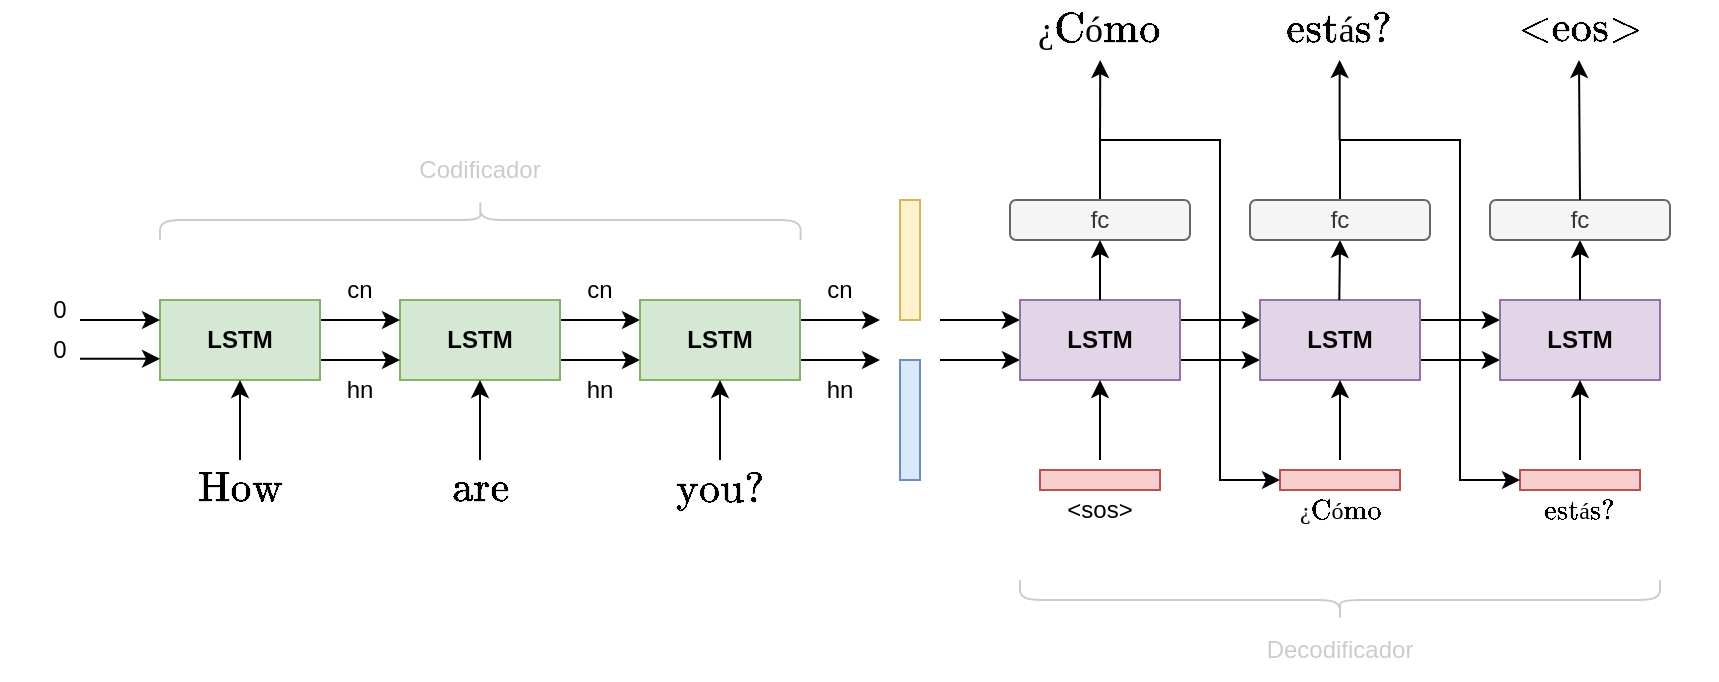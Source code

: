 <mxfile version="22.0.3" type="device">
  <diagram name="Página-1" id="4MRiItUD6FQc88NlOMB_">
    <mxGraphModel dx="1052" dy="655" grid="1" gridSize="10" guides="1" tooltips="1" connect="1" arrows="1" fold="1" page="1" pageScale="1" pageWidth="827" pageHeight="1169" math="1" shadow="0">
      <root>
        <mxCell id="0" />
        <mxCell id="1" parent="0" />
        <mxCell id="jLAoZJQD1tobSa1uNUK7-19" value="0" style="text;html=1;strokeColor=none;fillColor=none;align=center;verticalAlign=middle;whiteSpace=wrap;rounded=0;" parent="1" vertex="1">
          <mxGeometry y="470" width="60" height="30" as="geometry" />
        </mxCell>
        <mxCell id="jLAoZJQD1tobSa1uNUK7-20" value="0" style="text;html=1;strokeColor=none;fillColor=none;align=center;verticalAlign=middle;whiteSpace=wrap;rounded=0;" parent="1" vertex="1">
          <mxGeometry y="490" width="60" height="30" as="geometry" />
        </mxCell>
        <mxCell id="jLAoZJQD1tobSa1uNUK7-30" value="" style="group" parent="1" vertex="1" connectable="0">
          <mxGeometry x="200" y="460" width="130" height="130" as="geometry" />
        </mxCell>
        <mxCell id="jLAoZJQD1tobSa1uNUK7-31" style="edgeStyle=orthogonalEdgeStyle;rounded=0;orthogonalLoop=1;jettySize=auto;html=1;exitX=1;exitY=0.25;exitDx=0;exitDy=0;entryX=0;entryY=0.25;entryDx=0;entryDy=0;" parent="jLAoZJQD1tobSa1uNUK7-30" source="jLAoZJQD1tobSa1uNUK7-33" edge="1">
          <mxGeometry relative="1" as="geometry">
            <mxPoint x="120" y="30" as="targetPoint" />
          </mxGeometry>
        </mxCell>
        <mxCell id="jLAoZJQD1tobSa1uNUK7-32" style="edgeStyle=orthogonalEdgeStyle;rounded=0;orthogonalLoop=1;jettySize=auto;html=1;exitX=1;exitY=0.75;exitDx=0;exitDy=0;entryX=0;entryY=0.75;entryDx=0;entryDy=0;" parent="jLAoZJQD1tobSa1uNUK7-30" source="jLAoZJQD1tobSa1uNUK7-33" edge="1">
          <mxGeometry relative="1" as="geometry">
            <mxPoint x="120" y="50" as="targetPoint" />
          </mxGeometry>
        </mxCell>
        <mxCell id="jLAoZJQD1tobSa1uNUK7-33" value="&lt;b&gt;LSTM&lt;/b&gt;" style="rounded=0;whiteSpace=wrap;html=1;fillColor=#d5e8d4;strokeColor=#82b366;" parent="jLAoZJQD1tobSa1uNUK7-30" vertex="1">
          <mxGeometry y="20" width="80" height="40" as="geometry" />
        </mxCell>
        <mxCell id="jLAoZJQD1tobSa1uNUK7-34" value="" style="endArrow=classic;html=1;rounded=0;entryX=0.5;entryY=1;entryDx=0;entryDy=0;" parent="jLAoZJQD1tobSa1uNUK7-30" target="jLAoZJQD1tobSa1uNUK7-33" edge="1">
          <mxGeometry width="50" height="50" relative="1" as="geometry">
            <mxPoint x="40" y="100" as="sourcePoint" />
            <mxPoint x="230" as="targetPoint" />
          </mxGeometry>
        </mxCell>
        <mxCell id="jLAoZJQD1tobSa1uNUK7-35" value="&lt;font style=&quot;font-size: 18px;&quot;&gt;$$\text{are}$$&lt;/font&gt;" style="text;html=1;strokeColor=none;fillColor=none;align=center;verticalAlign=middle;whiteSpace=wrap;rounded=0;" parent="jLAoZJQD1tobSa1uNUK7-30" vertex="1">
          <mxGeometry x="10" y="100" width="60" height="30" as="geometry" />
        </mxCell>
        <mxCell id="jLAoZJQD1tobSa1uNUK7-36" value="hn" style="text;html=1;strokeColor=none;fillColor=none;align=center;verticalAlign=middle;whiteSpace=wrap;rounded=0;" parent="jLAoZJQD1tobSa1uNUK7-30" vertex="1">
          <mxGeometry x="70" y="50" width="60" height="30" as="geometry" />
        </mxCell>
        <mxCell id="jLAoZJQD1tobSa1uNUK7-37" value="cn" style="text;html=1;strokeColor=none;fillColor=none;align=center;verticalAlign=middle;whiteSpace=wrap;rounded=0;" parent="jLAoZJQD1tobSa1uNUK7-30" vertex="1">
          <mxGeometry x="70" width="60" height="30" as="geometry" />
        </mxCell>
        <mxCell id="jLAoZJQD1tobSa1uNUK7-38" value="" style="group" parent="1" vertex="1" connectable="0">
          <mxGeometry x="320" y="460" width="130" height="130" as="geometry" />
        </mxCell>
        <mxCell id="jLAoZJQD1tobSa1uNUK7-39" style="edgeStyle=orthogonalEdgeStyle;rounded=0;orthogonalLoop=1;jettySize=auto;html=1;exitX=1;exitY=0.25;exitDx=0;exitDy=0;entryX=0;entryY=0.25;entryDx=0;entryDy=0;" parent="jLAoZJQD1tobSa1uNUK7-38" source="jLAoZJQD1tobSa1uNUK7-41" edge="1">
          <mxGeometry relative="1" as="geometry">
            <mxPoint x="120" y="30" as="targetPoint" />
          </mxGeometry>
        </mxCell>
        <mxCell id="jLAoZJQD1tobSa1uNUK7-40" style="edgeStyle=orthogonalEdgeStyle;rounded=0;orthogonalLoop=1;jettySize=auto;html=1;exitX=1;exitY=0.75;exitDx=0;exitDy=0;entryX=0;entryY=0.75;entryDx=0;entryDy=0;" parent="jLAoZJQD1tobSa1uNUK7-38" source="jLAoZJQD1tobSa1uNUK7-41" edge="1">
          <mxGeometry relative="1" as="geometry">
            <mxPoint x="120" y="50" as="targetPoint" />
          </mxGeometry>
        </mxCell>
        <mxCell id="jLAoZJQD1tobSa1uNUK7-41" value="&lt;b&gt;LSTM&lt;/b&gt;" style="rounded=0;whiteSpace=wrap;html=1;fillColor=#d5e8d4;strokeColor=#82b366;" parent="jLAoZJQD1tobSa1uNUK7-38" vertex="1">
          <mxGeometry y="20" width="80" height="40" as="geometry" />
        </mxCell>
        <mxCell id="jLAoZJQD1tobSa1uNUK7-42" value="" style="endArrow=classic;html=1;rounded=0;entryX=0.5;entryY=1;entryDx=0;entryDy=0;" parent="jLAoZJQD1tobSa1uNUK7-38" target="jLAoZJQD1tobSa1uNUK7-41" edge="1">
          <mxGeometry width="50" height="50" relative="1" as="geometry">
            <mxPoint x="40" y="100" as="sourcePoint" />
            <mxPoint x="230" as="targetPoint" />
          </mxGeometry>
        </mxCell>
        <mxCell id="jLAoZJQD1tobSa1uNUK7-43" value="&lt;font style=&quot;font-size: 18px;&quot;&gt;$$\text{you?}$$&lt;/font&gt;" style="text;html=1;strokeColor=none;fillColor=none;align=center;verticalAlign=middle;whiteSpace=wrap;rounded=0;" parent="jLAoZJQD1tobSa1uNUK7-38" vertex="1">
          <mxGeometry x="10" y="100" width="60" height="30" as="geometry" />
        </mxCell>
        <mxCell id="jLAoZJQD1tobSa1uNUK7-44" value="hn" style="text;html=1;strokeColor=none;fillColor=none;align=center;verticalAlign=middle;whiteSpace=wrap;rounded=0;" parent="jLAoZJQD1tobSa1uNUK7-38" vertex="1">
          <mxGeometry x="70" y="50" width="60" height="30" as="geometry" />
        </mxCell>
        <mxCell id="jLAoZJQD1tobSa1uNUK7-45" value="cn" style="text;html=1;strokeColor=none;fillColor=none;align=center;verticalAlign=middle;whiteSpace=wrap;rounded=0;" parent="jLAoZJQD1tobSa1uNUK7-38" vertex="1">
          <mxGeometry x="70" width="60" height="30" as="geometry" />
        </mxCell>
        <mxCell id="jLAoZJQD1tobSa1uNUK7-78" value="" style="rounded=0;whiteSpace=wrap;html=1;fillColor=#fff2cc;strokeColor=#d6b656;" parent="1" vertex="1">
          <mxGeometry x="450" y="430" width="10" height="60" as="geometry" />
        </mxCell>
        <mxCell id="jLAoZJQD1tobSa1uNUK7-79" value="" style="rounded=0;whiteSpace=wrap;html=1;fillColor=#dae8fc;strokeColor=#6c8ebf;" parent="1" vertex="1">
          <mxGeometry x="450" y="510" width="10" height="60" as="geometry" />
        </mxCell>
        <mxCell id="jLAoZJQD1tobSa1uNUK7-94" value="" style="endArrow=classic;html=1;rounded=0;entryX=0;entryY=0.25;entryDx=0;entryDy=0;" parent="1" target="jLAoZJQD1tobSa1uNUK7-88" edge="1">
          <mxGeometry width="50" height="50" relative="1" as="geometry">
            <mxPoint x="470" y="490" as="sourcePoint" />
            <mxPoint x="760" y="380" as="targetPoint" />
          </mxGeometry>
        </mxCell>
        <mxCell id="jLAoZJQD1tobSa1uNUK7-95" value="" style="endArrow=classic;html=1;rounded=0;entryX=0;entryY=0.25;entryDx=0;entryDy=0;" parent="1" edge="1">
          <mxGeometry width="50" height="50" relative="1" as="geometry">
            <mxPoint x="470" y="510" as="sourcePoint" />
            <mxPoint x="510" y="510" as="targetPoint" />
          </mxGeometry>
        </mxCell>
        <mxCell id="jLAoZJQD1tobSa1uNUK7-86" style="edgeStyle=orthogonalEdgeStyle;rounded=0;orthogonalLoop=1;jettySize=auto;html=1;exitX=1;exitY=0.25;exitDx=0;exitDy=0;entryX=0;entryY=0.25;entryDx=0;entryDy=0;" parent="1" source="jLAoZJQD1tobSa1uNUK7-88" edge="1">
          <mxGeometry relative="1" as="geometry">
            <mxPoint x="630" y="490" as="targetPoint" />
          </mxGeometry>
        </mxCell>
        <mxCell id="jLAoZJQD1tobSa1uNUK7-87" style="edgeStyle=orthogonalEdgeStyle;rounded=0;orthogonalLoop=1;jettySize=auto;html=1;exitX=1;exitY=0.75;exitDx=0;exitDy=0;entryX=0;entryY=0.75;entryDx=0;entryDy=0;" parent="1" source="jLAoZJQD1tobSa1uNUK7-88" edge="1">
          <mxGeometry relative="1" as="geometry">
            <mxPoint x="630" y="510" as="targetPoint" />
          </mxGeometry>
        </mxCell>
        <mxCell id="jLAoZJQD1tobSa1uNUK7-88" value="&lt;b&gt;LSTM&lt;/b&gt;" style="rounded=0;whiteSpace=wrap;html=1;fillColor=#e1d5e7;strokeColor=#9673a6;" parent="1" vertex="1">
          <mxGeometry x="510" y="480" width="80" height="40" as="geometry" />
        </mxCell>
        <mxCell id="jLAoZJQD1tobSa1uNUK7-89" value="" style="endArrow=classic;html=1;rounded=0;entryX=0.5;entryY=1;entryDx=0;entryDy=0;" parent="1" target="jLAoZJQD1tobSa1uNUK7-88" edge="1">
          <mxGeometry width="50" height="50" relative="1" as="geometry">
            <mxPoint x="550" y="560" as="sourcePoint" />
            <mxPoint x="740" y="460" as="targetPoint" />
          </mxGeometry>
        </mxCell>
        <mxCell id="jLAoZJQD1tobSa1uNUK7-98" value="" style="rounded=0;whiteSpace=wrap;html=1;fillColor=#f8cecc;strokeColor=#b85450;rotation=90;" parent="1" vertex="1">
          <mxGeometry x="545" y="540" width="10" height="60" as="geometry" />
        </mxCell>
        <mxCell id="jLAoZJQD1tobSa1uNUK7-99" value="&amp;lt;sos&amp;gt;" style="text;html=1;strokeColor=none;fillColor=none;align=center;verticalAlign=middle;whiteSpace=wrap;rounded=0;" parent="1" vertex="1">
          <mxGeometry x="520" y="570" width="60" height="30" as="geometry" />
        </mxCell>
        <mxCell id="jLAoZJQD1tobSa1uNUK7-108" value="" style="endArrow=classic;html=1;rounded=0;exitX=0.5;exitY=0;exitDx=0;exitDy=0;entryX=0;entryY=0;entryDx=0;entryDy=0;" parent="1" source="feMh0CC2xISIuwvhVigZ-1" target="jLAoZJQD1tobSa1uNUK7-118" edge="1">
          <mxGeometry width="50" height="50" relative="1" as="geometry">
            <mxPoint x="620" y="390" as="sourcePoint" />
            <mxPoint x="630" y="570" as="targetPoint" />
            <Array as="points">
              <mxPoint x="550" y="400" />
              <mxPoint x="610" y="400" />
              <mxPoint x="610" y="570" />
            </Array>
          </mxGeometry>
        </mxCell>
        <mxCell id="jLAoZJQD1tobSa1uNUK7-10" style="edgeStyle=orthogonalEdgeStyle;rounded=0;orthogonalLoop=1;jettySize=auto;html=1;exitX=1;exitY=0.25;exitDx=0;exitDy=0;entryX=0;entryY=0.25;entryDx=0;entryDy=0;" parent="1" source="jLAoZJQD1tobSa1uNUK7-1" edge="1">
          <mxGeometry relative="1" as="geometry">
            <mxPoint x="200" y="490" as="targetPoint" />
          </mxGeometry>
        </mxCell>
        <mxCell id="jLAoZJQD1tobSa1uNUK7-12" style="edgeStyle=orthogonalEdgeStyle;rounded=0;orthogonalLoop=1;jettySize=auto;html=1;exitX=1;exitY=0.75;exitDx=0;exitDy=0;entryX=0;entryY=0.75;entryDx=0;entryDy=0;" parent="1" source="jLAoZJQD1tobSa1uNUK7-1" edge="1">
          <mxGeometry relative="1" as="geometry">
            <mxPoint x="200" y="510" as="targetPoint" />
          </mxGeometry>
        </mxCell>
        <mxCell id="jLAoZJQD1tobSa1uNUK7-1" value="&lt;b&gt;LSTM&lt;/b&gt;" style="rounded=0;whiteSpace=wrap;html=1;fillColor=#d5e8d4;strokeColor=#82b366;" parent="1" vertex="1">
          <mxGeometry x="80" y="480" width="80" height="40" as="geometry" />
        </mxCell>
        <mxCell id="jLAoZJQD1tobSa1uNUK7-13" value="" style="endArrow=classic;html=1;rounded=0;entryX=0.5;entryY=1;entryDx=0;entryDy=0;" parent="1" target="jLAoZJQD1tobSa1uNUK7-1" edge="1">
          <mxGeometry width="50" height="50" relative="1" as="geometry">
            <mxPoint x="120" y="560" as="sourcePoint" />
            <mxPoint x="310" y="460" as="targetPoint" />
          </mxGeometry>
        </mxCell>
        <mxCell id="jLAoZJQD1tobSa1uNUK7-14" value="&lt;span style=&quot;font-size: 18px;&quot;&gt;$$\text{How}$$&lt;/span&gt;" style="text;html=1;strokeColor=none;fillColor=none;align=center;verticalAlign=middle;whiteSpace=wrap;rounded=0;" parent="1" vertex="1">
          <mxGeometry x="90" y="560" width="60" height="30" as="geometry" />
        </mxCell>
        <mxCell id="jLAoZJQD1tobSa1uNUK7-15" value="hn" style="text;html=1;strokeColor=none;fillColor=none;align=center;verticalAlign=middle;whiteSpace=wrap;rounded=0;" parent="1" vertex="1">
          <mxGeometry x="150" y="510" width="60" height="30" as="geometry" />
        </mxCell>
        <mxCell id="jLAoZJQD1tobSa1uNUK7-16" value="cn" style="text;html=1;strokeColor=none;fillColor=none;align=center;verticalAlign=middle;whiteSpace=wrap;rounded=0;" parent="1" vertex="1">
          <mxGeometry x="150" y="460" width="60" height="30" as="geometry" />
        </mxCell>
        <mxCell id="jLAoZJQD1tobSa1uNUK7-110" value="&lt;font style=&quot;font-size: 18px;&quot;&gt;$$\text{¿Cómo}$$&lt;/font&gt;" style="text;html=1;strokeColor=none;fillColor=none;align=center;verticalAlign=middle;whiteSpace=wrap;rounded=0;" parent="1" vertex="1">
          <mxGeometry x="520.16" y="330" width="60" height="30" as="geometry" />
        </mxCell>
        <mxCell id="jLAoZJQD1tobSa1uNUK7-111" style="edgeStyle=orthogonalEdgeStyle;rounded=0;orthogonalLoop=1;jettySize=auto;html=1;exitX=1;exitY=0.25;exitDx=0;exitDy=0;entryX=0;entryY=0.25;entryDx=0;entryDy=0;" parent="1" source="jLAoZJQD1tobSa1uNUK7-113" edge="1">
          <mxGeometry relative="1" as="geometry">
            <mxPoint x="750" y="490" as="targetPoint" />
          </mxGeometry>
        </mxCell>
        <mxCell id="jLAoZJQD1tobSa1uNUK7-112" style="edgeStyle=orthogonalEdgeStyle;rounded=0;orthogonalLoop=1;jettySize=auto;html=1;exitX=1;exitY=0.75;exitDx=0;exitDy=0;entryX=0;entryY=0.75;entryDx=0;entryDy=0;" parent="1" source="jLAoZJQD1tobSa1uNUK7-113" edge="1">
          <mxGeometry relative="1" as="geometry">
            <mxPoint x="750" y="510" as="targetPoint" />
          </mxGeometry>
        </mxCell>
        <mxCell id="jLAoZJQD1tobSa1uNUK7-113" value="&lt;b&gt;LSTM&lt;/b&gt;" style="rounded=0;whiteSpace=wrap;html=1;fillColor=#e1d5e7;strokeColor=#9673a6;" parent="1" vertex="1">
          <mxGeometry x="630" y="480" width="80" height="40" as="geometry" />
        </mxCell>
        <mxCell id="jLAoZJQD1tobSa1uNUK7-114" value="" style="endArrow=classic;html=1;rounded=0;entryX=0.5;entryY=1;entryDx=0;entryDy=0;" parent="1" target="jLAoZJQD1tobSa1uNUK7-113" edge="1">
          <mxGeometry width="50" height="50" relative="1" as="geometry">
            <mxPoint x="670" y="560" as="sourcePoint" />
            <mxPoint x="860" y="460" as="targetPoint" />
          </mxGeometry>
        </mxCell>
        <mxCell id="jLAoZJQD1tobSa1uNUK7-117" value="" style="rounded=0;whiteSpace=wrap;html=1;fillColor=#f8cecc;strokeColor=#b85450;rotation=90;" parent="1" vertex="1">
          <mxGeometry x="665" y="540" width="10" height="60" as="geometry" />
        </mxCell>
        <mxCell id="jLAoZJQD1tobSa1uNUK7-118" value="$$\text{¿Cómo}$$" style="text;html=1;strokeColor=none;fillColor=none;align=center;verticalAlign=middle;whiteSpace=wrap;rounded=0;" parent="1" vertex="1">
          <mxGeometry x="640" y="570" width="60" height="30" as="geometry" />
        </mxCell>
        <mxCell id="jLAoZJQD1tobSa1uNUK7-120" value="&lt;font style=&quot;font-size: 18px;&quot;&gt;$$\text{estás?}$$&lt;/font&gt;" style="text;html=1;strokeColor=none;fillColor=none;align=center;verticalAlign=middle;whiteSpace=wrap;rounded=0;" parent="1" vertex="1">
          <mxGeometry x="640.16" y="330" width="60" height="30" as="geometry" />
        </mxCell>
        <mxCell id="jLAoZJQD1tobSa1uNUK7-123" value="&lt;b&gt;LSTM&lt;/b&gt;" style="rounded=0;whiteSpace=wrap;html=1;fillColor=#e1d5e7;strokeColor=#9673a6;" parent="1" vertex="1">
          <mxGeometry x="750" y="480" width="80" height="40" as="geometry" />
        </mxCell>
        <mxCell id="jLAoZJQD1tobSa1uNUK7-124" value="" style="endArrow=classic;html=1;rounded=0;entryX=0.5;entryY=1;entryDx=0;entryDy=0;" parent="1" target="jLAoZJQD1tobSa1uNUK7-123" edge="1">
          <mxGeometry width="50" height="50" relative="1" as="geometry">
            <mxPoint x="790" y="560" as="sourcePoint" />
            <mxPoint x="980" y="460" as="targetPoint" />
          </mxGeometry>
        </mxCell>
        <mxCell id="jLAoZJQD1tobSa1uNUK7-127" value="" style="rounded=0;whiteSpace=wrap;html=1;fillColor=#f8cecc;strokeColor=#b85450;rotation=90;" parent="1" vertex="1">
          <mxGeometry x="785" y="540" width="10" height="60" as="geometry" />
        </mxCell>
        <mxCell id="jLAoZJQD1tobSa1uNUK7-128" value="$$\text{estás?}$$" style="text;html=1;strokeColor=none;fillColor=none;align=center;verticalAlign=middle;whiteSpace=wrap;rounded=0;" parent="1" vertex="1">
          <mxGeometry x="760" y="570" width="60" height="30" as="geometry" />
        </mxCell>
        <mxCell id="jLAoZJQD1tobSa1uNUK7-130" value="&lt;font style=&quot;font-size: 18px;&quot;&gt;$$\text{&amp;lt;eos&amp;gt;}$$&lt;/font&gt;" style="text;html=1;strokeColor=none;fillColor=none;align=center;verticalAlign=middle;whiteSpace=wrap;rounded=0;" parent="1" vertex="1">
          <mxGeometry x="760.16" y="330" width="60" height="30" as="geometry" />
        </mxCell>
        <mxCell id="jLAoZJQD1tobSa1uNUK7-141" value="" style="endArrow=classic;html=1;rounded=0;entryX=0;entryY=0.25;entryDx=0;entryDy=0;" parent="1" edge="1">
          <mxGeometry width="50" height="50" relative="1" as="geometry">
            <mxPoint x="40" y="490" as="sourcePoint" />
            <mxPoint x="80" y="490" as="targetPoint" />
          </mxGeometry>
        </mxCell>
        <mxCell id="jLAoZJQD1tobSa1uNUK7-142" value="" style="endArrow=classic;html=1;rounded=0;entryX=0;entryY=0.25;entryDx=0;entryDy=0;" parent="1" edge="1">
          <mxGeometry width="50" height="50" relative="1" as="geometry">
            <mxPoint x="40" y="509.43" as="sourcePoint" />
            <mxPoint x="80" y="509.43" as="targetPoint" />
          </mxGeometry>
        </mxCell>
        <mxCell id="jLAoZJQD1tobSa1uNUK7-146" value="" style="shape=curlyBracket;whiteSpace=wrap;html=1;rounded=1;labelPosition=left;verticalLabelPosition=middle;align=right;verticalAlign=middle;rotation=-90;fillColor=#f5f5f5;strokeColor=#CCCCCC;fontColor=#333333;size=0.5;" parent="1" vertex="1">
          <mxGeometry x="660" y="470" width="20" height="320" as="geometry" />
        </mxCell>
        <mxCell id="jLAoZJQD1tobSa1uNUK7-147" value="&lt;font color=&quot;#cccccc&quot;&gt;Codificador&lt;/font&gt;" style="text;html=1;strokeColor=none;fillColor=none;align=center;verticalAlign=middle;whiteSpace=wrap;rounded=0;" parent="1" vertex="1">
          <mxGeometry x="210" y="400" width="60" height="30" as="geometry" />
        </mxCell>
        <mxCell id="jLAoZJQD1tobSa1uNUK7-148" value="" style="shape=curlyBracket;whiteSpace=wrap;html=1;rounded=1;labelPosition=left;verticalLabelPosition=middle;align=right;verticalAlign=middle;rotation=90;fillColor=#f5f5f5;strokeColor=#CCCCCC;fontColor=#333333;" parent="1" vertex="1">
          <mxGeometry x="230.16" y="279.84" width="20" height="320.32" as="geometry" />
        </mxCell>
        <mxCell id="jLAoZJQD1tobSa1uNUK7-149" value="&lt;font color=&quot;#cccccc&quot;&gt;Decodificador&lt;/font&gt;" style="text;html=1;strokeColor=none;fillColor=none;align=center;verticalAlign=middle;whiteSpace=wrap;rounded=0;" parent="1" vertex="1">
          <mxGeometry x="640.16" y="640" width="60" height="30" as="geometry" />
        </mxCell>
        <mxCell id="M3d5ekCvtuNN92mA5-Jm-1" value="" style="endArrow=classic;html=1;rounded=0;" parent="1" edge="1" target="jLAoZJQD1tobSa1uNUK7-110">
          <mxGeometry width="50" height="50" relative="1" as="geometry">
            <mxPoint x="550" y="400" as="sourcePoint" />
            <mxPoint x="454.66" y="360" as="targetPoint" />
          </mxGeometry>
        </mxCell>
        <mxCell id="M3d5ekCvtuNN92mA5-Jm-2" value="" style="endArrow=classic;html=1;rounded=0;entryX=0;entryY=0;entryDx=0;entryDy=0;" parent="1" target="jLAoZJQD1tobSa1uNUK7-128" edge="1">
          <mxGeometry width="50" height="50" relative="1" as="geometry">
            <mxPoint x="670" y="440" as="sourcePoint" />
            <mxPoint x="750" y="570" as="targetPoint" />
            <Array as="points">
              <mxPoint x="670" y="400" />
              <mxPoint x="730" y="400" />
              <mxPoint x="730" y="570" />
            </Array>
          </mxGeometry>
        </mxCell>
        <mxCell id="M3d5ekCvtuNN92mA5-Jm-5" value="" style="endArrow=classic;html=1;rounded=0;exitX=0.5;exitY=0;exitDx=0;exitDy=0;entryX=0.5;entryY=1;entryDx=0;entryDy=0;" parent="1" source="jLAoZJQD1tobSa1uNUK7-123" edge="1" target="feMh0CC2xISIuwvhVigZ-3">
          <mxGeometry width="50" height="50" relative="1" as="geometry">
            <mxPoint x="790.12" y="440" as="sourcePoint" />
            <mxPoint x="790" y="460" as="targetPoint" />
          </mxGeometry>
        </mxCell>
        <mxCell id="M3d5ekCvtuNN92mA5-Jm-7" value="" style="endArrow=classic;html=1;rounded=0;entryX=0.5;entryY=1;entryDx=0;entryDy=0;" parent="1" edge="1" target="feMh0CC2xISIuwvhVigZ-2">
          <mxGeometry width="50" height="50" relative="1" as="geometry">
            <mxPoint x="669.66" y="480" as="sourcePoint" />
            <mxPoint x="669.66" y="460" as="targetPoint" />
          </mxGeometry>
        </mxCell>
        <mxCell id="feMh0CC2xISIuwvhVigZ-1" value="fc" style="rounded=1;whiteSpace=wrap;html=1;fillColor=#f5f5f5;fontColor=#333333;strokeColor=#666666;" parent="1" vertex="1">
          <mxGeometry x="505" y="430" width="90" height="20" as="geometry" />
        </mxCell>
        <mxCell id="feMh0CC2xISIuwvhVigZ-2" value="fc" style="rounded=1;whiteSpace=wrap;html=1;fillColor=#f5f5f5;fontColor=#333333;strokeColor=#666666;" parent="1" vertex="1">
          <mxGeometry x="625" y="430" width="90" height="20" as="geometry" />
        </mxCell>
        <mxCell id="feMh0CC2xISIuwvhVigZ-3" value="fc" style="rounded=1;whiteSpace=wrap;html=1;fillColor=#f5f5f5;fontColor=#333333;strokeColor=#666666;" parent="1" vertex="1">
          <mxGeometry x="745" y="430" width="90" height="20" as="geometry" />
        </mxCell>
        <mxCell id="feMh0CC2xISIuwvhVigZ-4" value="" style="endArrow=classic;html=1;rounded=0;exitX=0.5;exitY=0;exitDx=0;exitDy=0;" parent="1" source="jLAoZJQD1tobSa1uNUK7-88" edge="1">
          <mxGeometry width="50" height="50" relative="1" as="geometry">
            <mxPoint x="480" y="320" as="sourcePoint" />
            <mxPoint x="550" y="450" as="targetPoint" />
          </mxGeometry>
        </mxCell>
        <mxCell id="feMh0CC2xISIuwvhVigZ-5" value="" style="endArrow=classic;html=1;rounded=0;exitX=0.5;exitY=0;exitDx=0;exitDy=0;" parent="1" edge="1">
          <mxGeometry width="50" height="50" relative="1" as="geometry">
            <mxPoint x="669.82" y="400" as="sourcePoint" />
            <mxPoint x="669.82" y="360" as="targetPoint" />
          </mxGeometry>
        </mxCell>
        <mxCell id="feMh0CC2xISIuwvhVigZ-6" value="" style="endArrow=classic;html=1;rounded=0;exitX=0.5;exitY=0;exitDx=0;exitDy=0;" parent="1" edge="1" source="feMh0CC2xISIuwvhVigZ-3">
          <mxGeometry width="50" height="50" relative="1" as="geometry">
            <mxPoint x="789.5" y="400" as="sourcePoint" />
            <mxPoint x="789.5" y="360" as="targetPoint" />
          </mxGeometry>
        </mxCell>
      </root>
    </mxGraphModel>
  </diagram>
</mxfile>
